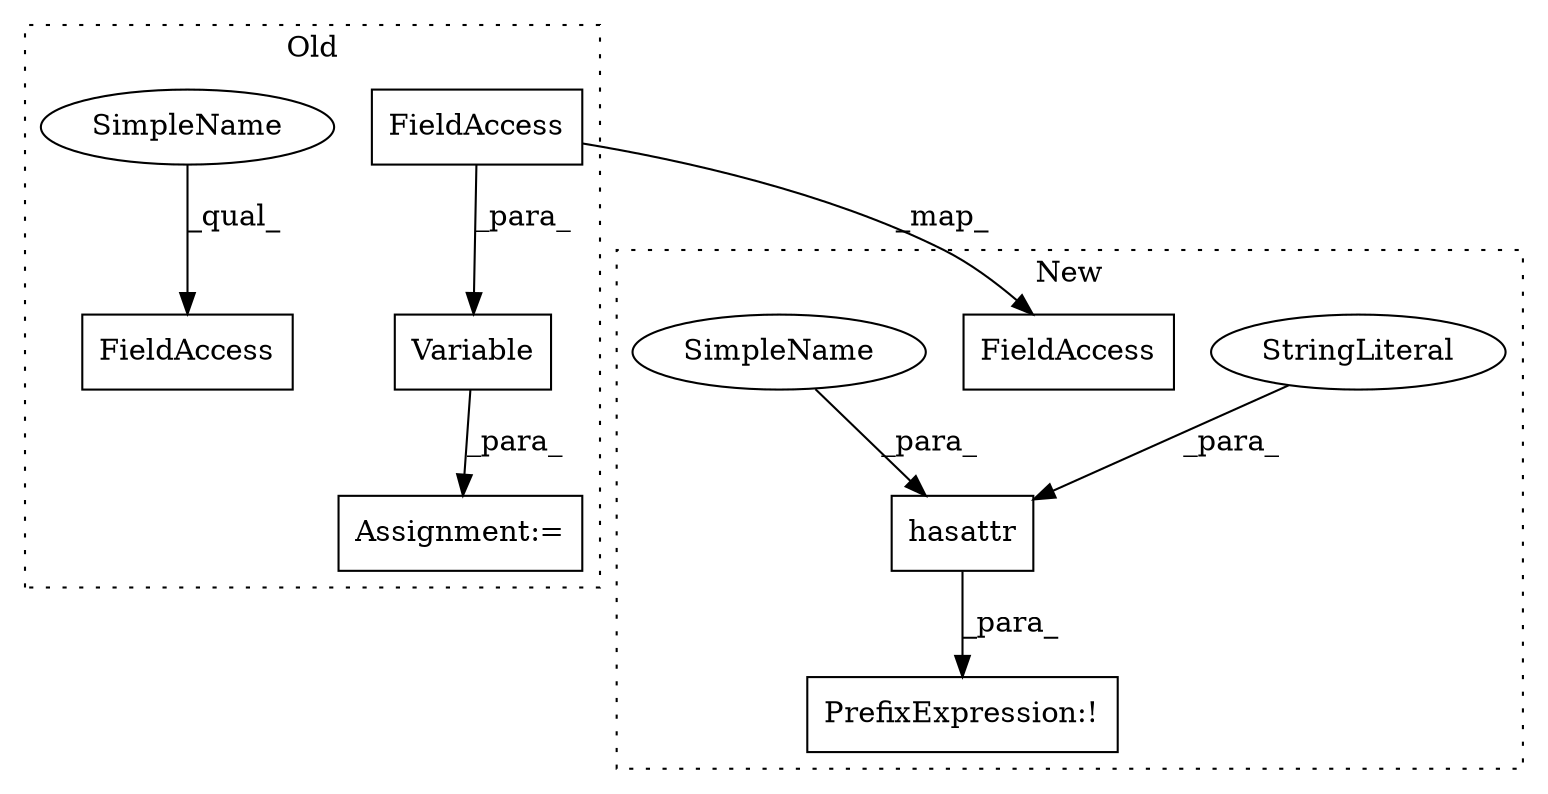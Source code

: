 digraph G {
subgraph cluster0 {
1 [label="Variable" a="32" s="3859,3878" l="9,1" shape="box"];
5 [label="Assignment:=" a="7" s="3858" l="1" shape="box"];
7 [label="FieldAccess" a="22" s="3868" l="10" shape="box"];
8 [label="FieldAccess" a="22" s="3823" l="10" shape="box"];
9 [label="SimpleName" a="42" s="3823" l="4" shape="ellipse"];
label = "Old";
style="dotted";
}
subgraph cluster1 {
2 [label="hasattr" a="32" s="2770,2790" l="8,1" shape="box"];
3 [label="PrefixExpression:!" a="38" s="2769" l="1" shape="box"];
4 [label="StringLiteral" a="45" s="2783" l="7" shape="ellipse"];
6 [label="FieldAccess" a="22" s="2803" l="10" shape="box"];
10 [label="SimpleName" a="42" s="2778" l="4" shape="ellipse"];
label = "New";
style="dotted";
}
1 -> 5 [label="_para_"];
2 -> 3 [label="_para_"];
4 -> 2 [label="_para_"];
7 -> 6 [label="_map_"];
7 -> 1 [label="_para_"];
9 -> 8 [label="_qual_"];
10 -> 2 [label="_para_"];
}